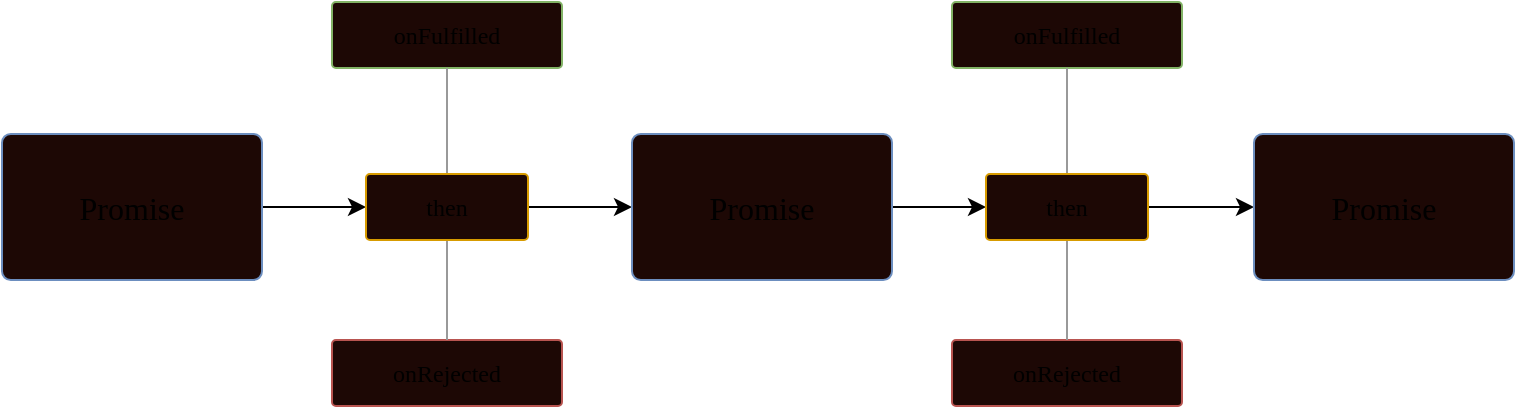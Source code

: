 <mxfile>
    <diagram id="x2iA2m8WmqjkJnsJV-Ov" name="第 1 页">
        <mxGraphModel dx="738" dy="513" grid="0" gridSize="10" guides="1" tooltips="1" connect="1" arrows="1" fold="1" page="1" pageScale="1" pageWidth="1800" pageHeight="700" math="0" shadow="0">
            <root>
                <mxCell id="0"/>
                <mxCell id="1" parent="0"/>
                <mxCell id="11" style="edgeStyle=orthogonalEdgeStyle;rounded=0;orthogonalLoop=1;jettySize=auto;html=1;entryX=0;entryY=0.5;entryDx=0;entryDy=0;fontFamily=Roboto Mono;fontSize=12;endArrow=classic;endFill=1;fillColor=#1D0805;" parent="1" source="2" target="8" edge="1">
                    <mxGeometry relative="1" as="geometry"/>
                </mxCell>
                <mxCell id="2" value="Promise" style="rounded=1;whiteSpace=wrap;html=1;arcSize=6;fillColor=#1D0805;strokeColor=#6c8ebf;fontFamily=Roboto Mono;fontSize=16;" parent="1" vertex="1">
                    <mxGeometry x="116" y="191" width="130" height="73" as="geometry"/>
                </mxCell>
                <mxCell id="3" value="onFulfilled" style="rounded=1;whiteSpace=wrap;html=1;arcSize=6;fillColor=#1D0805;strokeColor=#82b366;fontFamily=Roboto Mono;fontSize=12;" parent="1" vertex="1">
                    <mxGeometry x="281" y="125" width="115" height="33" as="geometry"/>
                </mxCell>
                <mxCell id="4" value="onRejected" style="rounded=1;whiteSpace=wrap;html=1;arcSize=6;fillColor=#1D0805;strokeColor=#b85450;fontFamily=Roboto Mono;fontSize=12;" parent="1" vertex="1">
                    <mxGeometry x="281" y="294" width="115" height="33" as="geometry"/>
                </mxCell>
                <mxCell id="9" style="edgeStyle=orthogonalEdgeStyle;rounded=0;orthogonalLoop=1;jettySize=auto;html=1;fontFamily=Roboto Mono;fontSize=12;endArrow=none;endFill=0;strokeColor=#999999;fillColor=#1D0805;" parent="1" source="8" target="3" edge="1">
                    <mxGeometry relative="1" as="geometry"/>
                </mxCell>
                <mxCell id="10" style="edgeStyle=orthogonalEdgeStyle;rounded=0;orthogonalLoop=1;jettySize=auto;html=1;entryX=0.5;entryY=0;entryDx=0;entryDy=0;fontFamily=Roboto Mono;fontSize=12;endArrow=none;endFill=0;strokeColor=#999999;fillColor=#1D0805;" parent="1" source="8" target="4" edge="1">
                    <mxGeometry relative="1" as="geometry"/>
                </mxCell>
                <mxCell id="13" style="edgeStyle=orthogonalEdgeStyle;rounded=0;orthogonalLoop=1;jettySize=auto;html=1;entryX=0;entryY=0.5;entryDx=0;entryDy=0;fontFamily=Roboto Mono;fontSize=12;endArrow=classic;endFill=1;fillColor=#1D0805;" parent="1" source="8" target="12" edge="1">
                    <mxGeometry relative="1" as="geometry"/>
                </mxCell>
                <mxCell id="8" value="then" style="rounded=1;whiteSpace=wrap;html=1;arcSize=6;fillColor=#1D0805;strokeColor=#d79b00;fontFamily=Roboto Mono;fontSize=12;" parent="1" vertex="1">
                    <mxGeometry x="298" y="211" width="81" height="33" as="geometry"/>
                </mxCell>
                <mxCell id="19" style="edgeStyle=orthogonalEdgeStyle;rounded=0;orthogonalLoop=1;jettySize=auto;html=1;entryX=0;entryY=0.5;entryDx=0;entryDy=0;fontFamily=Roboto Mono;fontSize=12;endArrow=classic;endFill=1;strokeColor=#000000;fillColor=#1D0805;" parent="1" source="12" target="18" edge="1">
                    <mxGeometry relative="1" as="geometry"/>
                </mxCell>
                <mxCell id="12" value="Promise" style="rounded=1;whiteSpace=wrap;html=1;arcSize=6;fillColor=#1D0805;strokeColor=#6c8ebf;fontFamily=Roboto Mono;fontSize=16;" parent="1" vertex="1">
                    <mxGeometry x="431" y="191" width="130" height="73" as="geometry"/>
                </mxCell>
                <mxCell id="14" value="onFulfilled" style="rounded=1;whiteSpace=wrap;html=1;arcSize=6;fillColor=#1D0805;strokeColor=#82b366;fontFamily=Roboto Mono;fontSize=12;" parent="1" vertex="1">
                    <mxGeometry x="591" y="125" width="115" height="33" as="geometry"/>
                </mxCell>
                <mxCell id="15" value="onRejected" style="rounded=1;whiteSpace=wrap;html=1;arcSize=6;fillColor=#1D0805;strokeColor=#b85450;fontFamily=Roboto Mono;fontSize=12;" parent="1" vertex="1">
                    <mxGeometry x="591" y="294" width="115" height="33" as="geometry"/>
                </mxCell>
                <mxCell id="16" style="edgeStyle=orthogonalEdgeStyle;rounded=0;orthogonalLoop=1;jettySize=auto;html=1;fontFamily=Roboto Mono;fontSize=12;endArrow=none;endFill=0;strokeColor=#999999;fillColor=#1D0805;" parent="1" source="18" target="14" edge="1">
                    <mxGeometry relative="1" as="geometry"/>
                </mxCell>
                <mxCell id="17" style="edgeStyle=orthogonalEdgeStyle;rounded=0;orthogonalLoop=1;jettySize=auto;html=1;entryX=0.5;entryY=0;entryDx=0;entryDy=0;fontFamily=Roboto Mono;fontSize=12;endArrow=none;endFill=0;strokeColor=#999999;fillColor=#1D0805;" parent="1" source="18" target="15" edge="1">
                    <mxGeometry relative="1" as="geometry"/>
                </mxCell>
                <mxCell id="21" style="edgeStyle=orthogonalEdgeStyle;rounded=0;orthogonalLoop=1;jettySize=auto;html=1;entryX=0;entryY=0.5;entryDx=0;entryDy=0;fontFamily=Roboto Mono;fontSize=12;endArrow=classic;endFill=1;strokeColor=#000000;fillColor=#1D0805;" parent="1" source="18" target="20" edge="1">
                    <mxGeometry relative="1" as="geometry"/>
                </mxCell>
                <mxCell id="18" value="then" style="rounded=1;whiteSpace=wrap;html=1;arcSize=6;fillColor=#1D0805;strokeColor=#d79b00;fontFamily=Roboto Mono;fontSize=12;" parent="1" vertex="1">
                    <mxGeometry x="608" y="211" width="81" height="33" as="geometry"/>
                </mxCell>
                <mxCell id="20" value="Promise" style="rounded=1;whiteSpace=wrap;html=1;arcSize=6;fillColor=#1D0805;strokeColor=#6c8ebf;fontFamily=Roboto Mono;fontSize=16;" parent="1" vertex="1">
                    <mxGeometry x="742" y="191" width="130" height="73" as="geometry"/>
                </mxCell>
            </root>
        </mxGraphModel>
    </diagram>
</mxfile>